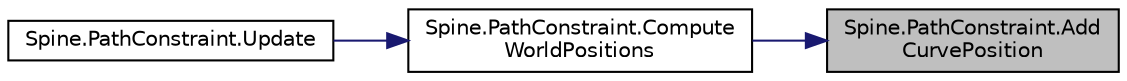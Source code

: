 digraph "Spine.PathConstraint.AddCurvePosition"
{
 // LATEX_PDF_SIZE
  edge [fontname="Helvetica",fontsize="10",labelfontname="Helvetica",labelfontsize="10"];
  node [fontname="Helvetica",fontsize="10",shape=record];
  rankdir="RL";
  Node1 [label="Spine.PathConstraint.Add\lCurvePosition",height=0.2,width=0.4,color="black", fillcolor="grey75", style="filled", fontcolor="black",tooltip=" "];
  Node1 -> Node2 [dir="back",color="midnightblue",fontsize="10",style="solid",fontname="Helvetica"];
  Node2 [label="Spine.PathConstraint.Compute\lWorldPositions",height=0.2,width=0.4,color="black", fillcolor="white", style="filled",URL="$class_spine_1_1_path_constraint.html#a0a486ebfb77dc0339a9cd45bd12ad9d2",tooltip=" "];
  Node2 -> Node3 [dir="back",color="midnightblue",fontsize="10",style="solid",fontname="Helvetica"];
  Node3 [label="Spine.PathConstraint.Update",height=0.2,width=0.4,color="black", fillcolor="white", style="filled",URL="$class_spine_1_1_path_constraint.html#a1b84dbe4fd8e07faa1e9f1e4f61948f7",tooltip=" "];
}
